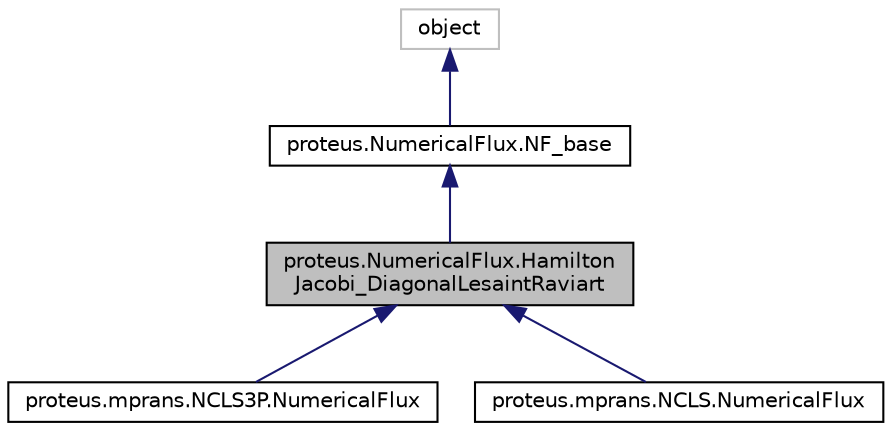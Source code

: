 digraph "proteus.NumericalFlux.HamiltonJacobi_DiagonalLesaintRaviart"
{
 // LATEX_PDF_SIZE
  edge [fontname="Helvetica",fontsize="10",labelfontname="Helvetica",labelfontsize="10"];
  node [fontname="Helvetica",fontsize="10",shape=record];
  Node1 [label="proteus.NumericalFlux.Hamilton\lJacobi_DiagonalLesaintRaviart",height=0.2,width=0.4,color="black", fillcolor="grey75", style="filled", fontcolor="black",tooltip=" "];
  Node2 -> Node1 [dir="back",color="midnightblue",fontsize="10",style="solid",fontname="Helvetica"];
  Node2 [label="proteus.NumericalFlux.NF_base",height=0.2,width=0.4,color="black", fillcolor="white", style="filled",URL="$df/d6e/classproteus_1_1NumericalFlux_1_1NF__base.html",tooltip=" "];
  Node3 -> Node2 [dir="back",color="midnightblue",fontsize="10",style="solid",fontname="Helvetica"];
  Node3 [label="object",height=0.2,width=0.4,color="grey75", fillcolor="white", style="filled",tooltip=" "];
  Node1 -> Node4 [dir="back",color="midnightblue",fontsize="10",style="solid",fontname="Helvetica"];
  Node4 [label="proteus.mprans.NCLS3P.NumericalFlux",height=0.2,width=0.4,color="black", fillcolor="white", style="filled",URL="$d4/dc2/classproteus_1_1mprans_1_1NCLS3P_1_1NumericalFlux.html",tooltip=" "];
  Node1 -> Node5 [dir="back",color="midnightblue",fontsize="10",style="solid",fontname="Helvetica"];
  Node5 [label="proteus.mprans.NCLS.NumericalFlux",height=0.2,width=0.4,color="black", fillcolor="white", style="filled",URL="$d7/d1b/classproteus_1_1mprans_1_1NCLS_1_1NumericalFlux.html",tooltip=" "];
}
